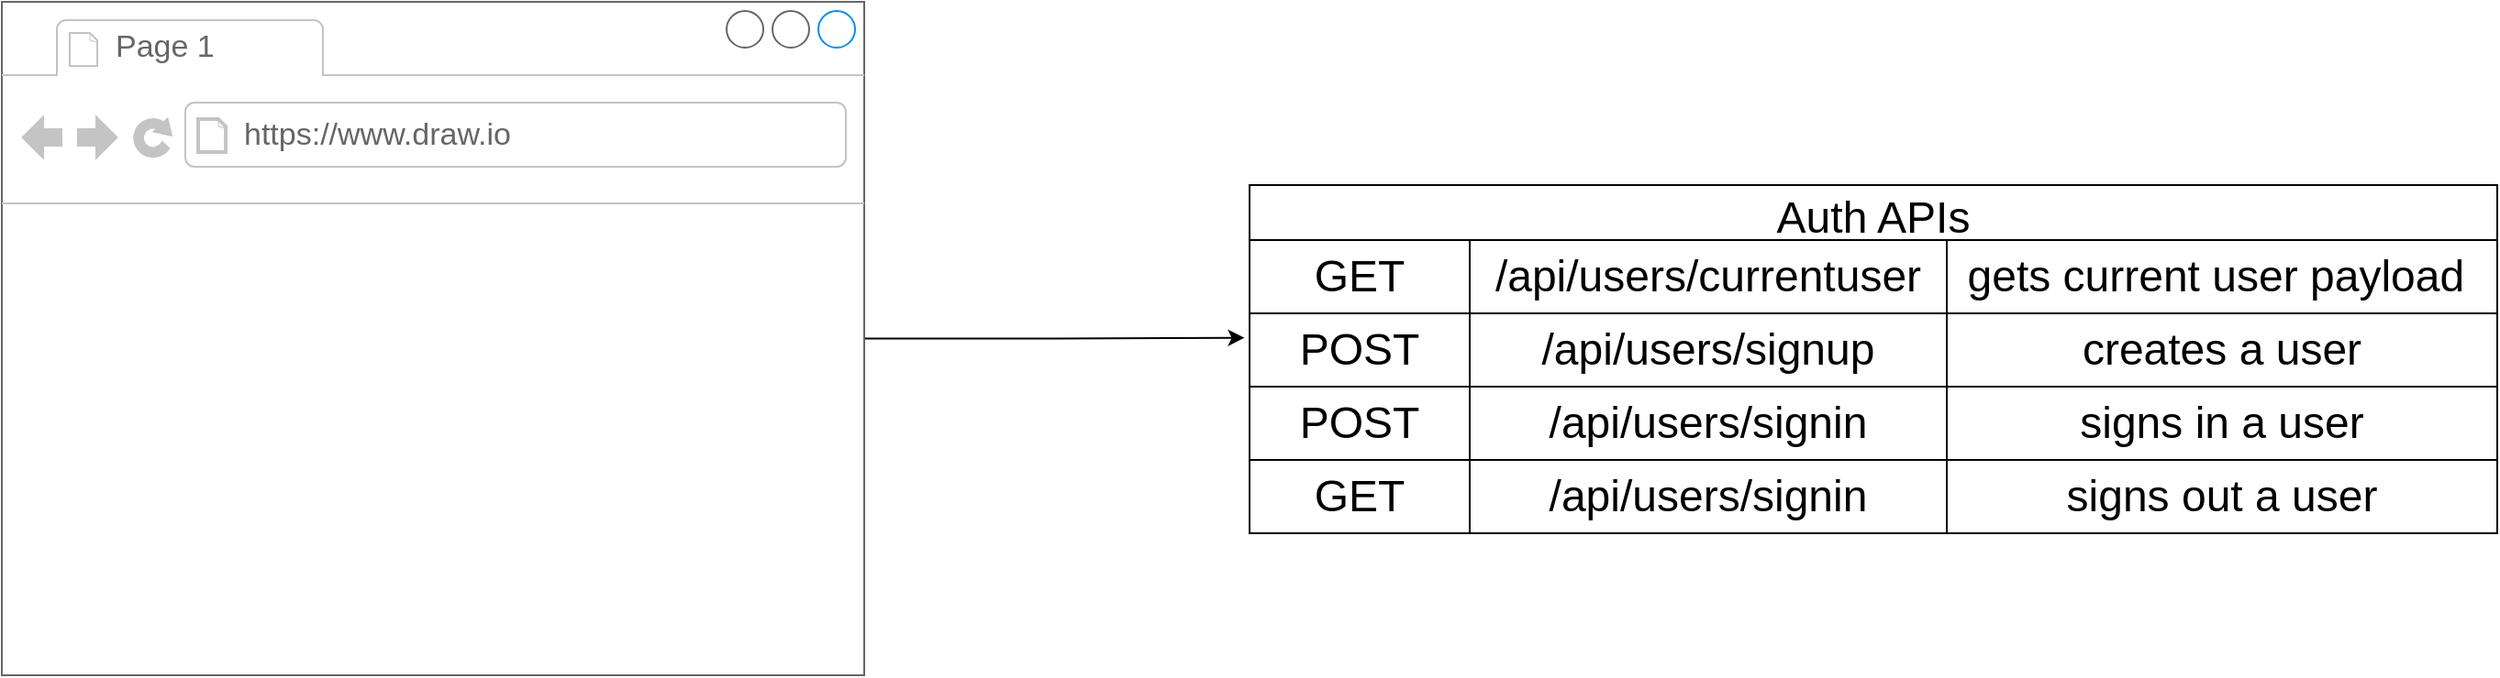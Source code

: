 <mxfile version="15.8.4" type="device" pages="2"><diagram name="Auth" id="o3T68vynnTuyZo9Zhsnz"><mxGraphModel dx="1301" dy="1049" grid="1" gridSize="10" guides="1" tooltips="1" connect="1" arrows="1" fold="1" page="1" pageScale="1" pageWidth="1100" pageHeight="850" background="none" math="0" shadow="0"><root><mxCell id="3TrLmsmrKbkpPw48oKZ--0"/><mxCell id="3TrLmsmrKbkpPw48oKZ--1" parent="3TrLmsmrKbkpPw48oKZ--0"/><mxCell id="3TrLmsmrKbkpPw48oKZ--2" style="edgeStyle=orthogonalEdgeStyle;rounded=0;orthogonalLoop=1;jettySize=auto;html=1;entryX=-0.004;entryY=0.334;entryDx=0;entryDy=0;entryPerimeter=0;fontSize=24;" edge="1" parent="3TrLmsmrKbkpPw48oKZ--1" source="3TrLmsmrKbkpPw48oKZ--3" target="3TrLmsmrKbkpPw48oKZ--11"><mxGeometry relative="1" as="geometry"/></mxCell><mxCell id="3TrLmsmrKbkpPw48oKZ--3" value="" style="strokeWidth=1;shadow=0;dashed=0;align=center;html=1;shape=mxgraph.mockup.containers.browserWindow;rSize=0;strokeColor=#666666;strokeColor2=#008cff;strokeColor3=#c4c4c4;mainText=,;recursiveResize=0;" vertex="1" parent="3TrLmsmrKbkpPw48oKZ--1"><mxGeometry x="570" y="250" width="470" height="367.5" as="geometry"/></mxCell><mxCell id="3TrLmsmrKbkpPw48oKZ--4" value="Page 1" style="strokeWidth=1;shadow=0;dashed=0;align=center;html=1;shape=mxgraph.mockup.containers.anchor;fontSize=17;fontColor=#666666;align=left;" vertex="1" parent="3TrLmsmrKbkpPw48oKZ--3"><mxGeometry x="60" y="12" width="110" height="26" as="geometry"/></mxCell><mxCell id="3TrLmsmrKbkpPw48oKZ--5" value="https://www.draw.io" style="strokeWidth=1;shadow=0;dashed=0;align=center;html=1;shape=mxgraph.mockup.containers.anchor;rSize=0;fontSize=17;fontColor=#666666;align=left;" vertex="1" parent="3TrLmsmrKbkpPw48oKZ--3"><mxGeometry x="130" y="60" width="250" height="26" as="geometry"/></mxCell><mxCell id="3TrLmsmrKbkpPw48oKZ--6" value="Auth APIs" style="shape=table;startSize=30;container=1;collapsible=0;childLayout=tableLayout;fontSize=24;" vertex="1" parent="3TrLmsmrKbkpPw48oKZ--1"><mxGeometry x="1250" y="350" width="680" height="190.0" as="geometry"/></mxCell><mxCell id="3TrLmsmrKbkpPw48oKZ--7" value="" style="shape=partialRectangle;collapsible=0;dropTarget=0;pointerEvents=0;fillColor=none;top=0;left=0;bottom=0;right=0;points=[[0,0.5],[1,0.5]];portConstraint=eastwest;fontSize=24;" vertex="1" parent="3TrLmsmrKbkpPw48oKZ--6"><mxGeometry y="30" width="680" height="40" as="geometry"/></mxCell><mxCell id="3TrLmsmrKbkpPw48oKZ--8" value="GET" style="shape=partialRectangle;html=1;whiteSpace=wrap;connectable=0;overflow=hidden;fillColor=none;top=0;left=0;bottom=0;right=0;pointerEvents=1;fontSize=24;" vertex="1" parent="3TrLmsmrKbkpPw48oKZ--7"><mxGeometry width="120" height="40" as="geometry"><mxRectangle width="120" height="40" as="alternateBounds"/></mxGeometry></mxCell><mxCell id="3TrLmsmrKbkpPw48oKZ--9" value="&lt;span style=&quot;background-color: rgb(255 , 255 , 255)&quot;&gt;/api/users/currentuser&lt;/span&gt;" style="shape=partialRectangle;html=1;whiteSpace=wrap;connectable=0;overflow=hidden;fillColor=none;top=0;left=0;bottom=0;right=0;pointerEvents=1;fontSize=24;" vertex="1" parent="3TrLmsmrKbkpPw48oKZ--7"><mxGeometry x="120" width="260" height="40" as="geometry"><mxRectangle width="260" height="40" as="alternateBounds"/></mxGeometry></mxCell><mxCell id="3TrLmsmrKbkpPw48oKZ--10" value="gets current user payload&amp;nbsp;" style="shape=partialRectangle;html=1;whiteSpace=wrap;connectable=0;overflow=hidden;fillColor=none;top=0;left=0;bottom=0;right=0;pointerEvents=1;fontSize=24;" vertex="1" parent="3TrLmsmrKbkpPw48oKZ--7"><mxGeometry x="380" width="300" height="40" as="geometry"><mxRectangle width="300" height="40" as="alternateBounds"/></mxGeometry></mxCell><mxCell id="3TrLmsmrKbkpPw48oKZ--11" value="" style="shape=partialRectangle;collapsible=0;dropTarget=0;pointerEvents=0;fillColor=none;top=0;left=0;bottom=0;right=0;points=[[0,0.5],[1,0.5]];portConstraint=eastwest;fontSize=24;" vertex="1" parent="3TrLmsmrKbkpPw48oKZ--6"><mxGeometry y="70" width="680" height="40" as="geometry"/></mxCell><mxCell id="3TrLmsmrKbkpPw48oKZ--12" value="POST" style="shape=partialRectangle;html=1;whiteSpace=wrap;connectable=0;overflow=hidden;fillColor=none;top=0;left=0;bottom=0;right=0;pointerEvents=1;fontSize=24;" vertex="1" parent="3TrLmsmrKbkpPw48oKZ--11"><mxGeometry width="120" height="40" as="geometry"><mxRectangle width="120" height="40" as="alternateBounds"/></mxGeometry></mxCell><mxCell id="3TrLmsmrKbkpPw48oKZ--13" value="&lt;span style=&quot;background-color: rgb(255 , 255 , 255)&quot;&gt;/api/users/signup&lt;/span&gt;" style="shape=partialRectangle;html=1;whiteSpace=wrap;connectable=0;overflow=hidden;fillColor=none;top=0;left=0;bottom=0;right=0;pointerEvents=1;fontSize=24;" vertex="1" parent="3TrLmsmrKbkpPw48oKZ--11"><mxGeometry x="120" width="260" height="40" as="geometry"><mxRectangle width="260" height="40" as="alternateBounds"/></mxGeometry></mxCell><mxCell id="3TrLmsmrKbkpPw48oKZ--14" value="creates a user" style="shape=partialRectangle;html=1;whiteSpace=wrap;connectable=0;overflow=hidden;fillColor=none;top=0;left=0;bottom=0;right=0;pointerEvents=1;fontSize=24;" vertex="1" parent="3TrLmsmrKbkpPw48oKZ--11"><mxGeometry x="380" width="300" height="40" as="geometry"><mxRectangle width="300" height="40" as="alternateBounds"/></mxGeometry></mxCell><mxCell id="3TrLmsmrKbkpPw48oKZ--15" style="shape=partialRectangle;collapsible=0;dropTarget=0;pointerEvents=0;fillColor=none;top=0;left=0;bottom=0;right=0;points=[[0,0.5],[1,0.5]];portConstraint=eastwest;fontSize=24;" vertex="1" parent="3TrLmsmrKbkpPw48oKZ--6"><mxGeometry y="110" width="680" height="40" as="geometry"/></mxCell><mxCell id="3TrLmsmrKbkpPw48oKZ--16" value="POST" style="shape=partialRectangle;html=1;whiteSpace=wrap;connectable=0;overflow=hidden;fillColor=none;top=0;left=0;bottom=0;right=0;pointerEvents=1;fontSize=24;" vertex="1" parent="3TrLmsmrKbkpPw48oKZ--15"><mxGeometry width="120" height="40" as="geometry"><mxRectangle width="120" height="40" as="alternateBounds"/></mxGeometry></mxCell><mxCell id="3TrLmsmrKbkpPw48oKZ--17" value="&lt;span style=&quot;background-color: rgb(255 , 255 , 255)&quot;&gt;/api/users/signin&lt;/span&gt;" style="shape=partialRectangle;html=1;whiteSpace=wrap;connectable=0;overflow=hidden;fillColor=none;top=0;left=0;bottom=0;right=0;pointerEvents=1;fontSize=24;" vertex="1" parent="3TrLmsmrKbkpPw48oKZ--15"><mxGeometry x="120" width="260" height="40" as="geometry"><mxRectangle width="260" height="40" as="alternateBounds"/></mxGeometry></mxCell><mxCell id="3TrLmsmrKbkpPw48oKZ--18" value="&lt;span&gt;signs in a user&lt;/span&gt;" style="shape=partialRectangle;html=1;whiteSpace=wrap;connectable=0;overflow=hidden;fillColor=none;top=0;left=0;bottom=0;right=0;pointerEvents=1;fontSize=24;" vertex="1" parent="3TrLmsmrKbkpPw48oKZ--15"><mxGeometry x="380" width="300" height="40" as="geometry"><mxRectangle width="300" height="40" as="alternateBounds"/></mxGeometry></mxCell><mxCell id="3TrLmsmrKbkpPw48oKZ--19" value="" style="shape=partialRectangle;collapsible=0;dropTarget=0;pointerEvents=0;fillColor=none;top=0;left=0;bottom=0;right=0;points=[[0,0.5],[1,0.5]];portConstraint=eastwest;fontSize=24;" vertex="1" parent="3TrLmsmrKbkpPw48oKZ--6"><mxGeometry y="150" width="680" height="40" as="geometry"/></mxCell><mxCell id="3TrLmsmrKbkpPw48oKZ--20" value="GET" style="shape=partialRectangle;html=1;whiteSpace=wrap;connectable=0;overflow=hidden;fillColor=none;top=0;left=0;bottom=0;right=0;pointerEvents=1;fontSize=24;" vertex="1" parent="3TrLmsmrKbkpPw48oKZ--19"><mxGeometry width="120" height="40" as="geometry"><mxRectangle width="120" height="40" as="alternateBounds"/></mxGeometry></mxCell><mxCell id="3TrLmsmrKbkpPw48oKZ--21" value="&lt;span style=&quot;background-color: rgb(255 , 255 , 255)&quot;&gt;/api/users/signin&lt;/span&gt;" style="shape=partialRectangle;html=1;whiteSpace=wrap;connectable=0;overflow=hidden;fillColor=none;top=0;left=0;bottom=0;right=0;pointerEvents=1;fontSize=24;" vertex="1" parent="3TrLmsmrKbkpPw48oKZ--19"><mxGeometry x="120" width="260" height="40" as="geometry"><mxRectangle width="260" height="40" as="alternateBounds"/></mxGeometry></mxCell><mxCell id="3TrLmsmrKbkpPw48oKZ--22" value="signs out a user" style="shape=partialRectangle;html=1;whiteSpace=wrap;connectable=0;overflow=hidden;fillColor=none;top=0;left=0;bottom=0;right=0;pointerEvents=1;fontSize=24;" vertex="1" parent="3TrLmsmrKbkpPw48oKZ--19"><mxGeometry x="380" width="300" height="40" as="geometry"><mxRectangle width="300" height="40" as="alternateBounds"/></mxGeometry></mxCell></root></mxGraphModel></diagram><diagram name="Ads" id="9f46799a-70d6-7492-0946-bef42562c5a5"><mxGraphModel dx="1301" dy="1049" grid="1" gridSize="10" guides="1" tooltips="1" connect="1" arrows="1" fold="1" page="1" pageScale="1" pageWidth="1100" pageHeight="850" background="none" math="0" shadow="0"><root><mxCell id="0"/><mxCell id="1" parent="0"/><mxCell id="1KnuL39PHMPQDlweRwNk-40" style="edgeStyle=orthogonalEdgeStyle;rounded=0;orthogonalLoop=1;jettySize=auto;html=1;entryX=0.003;entryY=1.084;entryDx=0;entryDy=0;entryPerimeter=0;fontSize=24;" edge="1" parent="1" source="1KnuL39PHMPQDlweRwNk-1" target="1KnuL39PHMPQDlweRwNk-41"><mxGeometry relative="1" as="geometry"/></mxCell><mxCell id="1KnuL39PHMPQDlweRwNk-1" value="" style="strokeWidth=1;shadow=0;dashed=0;align=center;html=1;shape=mxgraph.mockup.containers.browserWindow;rSize=0;strokeColor=#666666;strokeColor2=#008cff;strokeColor3=#c4c4c4;mainText=,;recursiveResize=0;" vertex="1" parent="1"><mxGeometry x="570" y="250" width="470" height="367.5" as="geometry"/></mxCell><mxCell id="1KnuL39PHMPQDlweRwNk-2" value="Page 1" style="strokeWidth=1;shadow=0;dashed=0;align=center;html=1;shape=mxgraph.mockup.containers.anchor;fontSize=17;fontColor=#666666;align=left;" vertex="1" parent="1KnuL39PHMPQDlweRwNk-1"><mxGeometry x="60" y="12" width="110" height="26" as="geometry"/></mxCell><mxCell id="1KnuL39PHMPQDlweRwNk-3" value="https://www.draw.io" style="strokeWidth=1;shadow=0;dashed=0;align=center;html=1;shape=mxgraph.mockup.containers.anchor;rSize=0;fontSize=17;fontColor=#666666;align=left;" vertex="1" parent="1KnuL39PHMPQDlweRwNk-1"><mxGeometry x="130" y="60" width="250" height="26" as="geometry"/></mxCell><mxCell id="1KnuL39PHMPQDlweRwNk-19" value="Ads APIs" style="shape=table;startSize=30;container=1;collapsible=0;childLayout=tableLayout;fontSize=24;" vertex="1" parent="1"><mxGeometry x="1250" y="280" width="680" height="265" as="geometry"/></mxCell><mxCell id="1KnuL39PHMPQDlweRwNk-20" value="" style="shape=partialRectangle;collapsible=0;dropTarget=0;pointerEvents=0;fillColor=none;top=0;left=0;bottom=0;right=0;points=[[0,0.5],[1,0.5]];portConstraint=eastwest;fontSize=24;" vertex="1" parent="1KnuL39PHMPQDlweRwNk-19"><mxGeometry y="30" width="680" height="40" as="geometry"/></mxCell><mxCell id="1KnuL39PHMPQDlweRwNk-35" value="GET" style="shape=partialRectangle;html=1;whiteSpace=wrap;connectable=0;overflow=hidden;fillColor=none;top=0;left=0;bottom=0;right=0;pointerEvents=1;fontSize=24;" vertex="1" parent="1KnuL39PHMPQDlweRwNk-20"><mxGeometry width="120" height="40" as="geometry"><mxRectangle width="120" height="40" as="alternateBounds"/></mxGeometry></mxCell><mxCell id="1KnuL39PHMPQDlweRwNk-21" value="&lt;span style=&quot;background-color: rgb(255 , 255 , 255)&quot;&gt;/api/ads&lt;/span&gt;" style="shape=partialRectangle;html=1;whiteSpace=wrap;connectable=0;overflow=hidden;fillColor=none;top=0;left=0;bottom=0;right=0;pointerEvents=1;fontSize=24;" vertex="1" parent="1KnuL39PHMPQDlweRwNk-20"><mxGeometry x="120" width="260" height="40" as="geometry"><mxRectangle width="260" height="40" as="alternateBounds"/></mxGeometry></mxCell><mxCell id="1KnuL39PHMPQDlweRwNk-22" value="gets all ads" style="shape=partialRectangle;html=1;whiteSpace=wrap;connectable=0;overflow=hidden;fillColor=none;top=0;left=0;bottom=0;right=0;pointerEvents=1;fontSize=24;" vertex="1" parent="1KnuL39PHMPQDlweRwNk-20"><mxGeometry x="380" width="300" height="40" as="geometry"><mxRectangle width="300" height="40" as="alternateBounds"/></mxGeometry></mxCell><mxCell id="1KnuL39PHMPQDlweRwNk-23" value="" style="shape=partialRectangle;collapsible=0;dropTarget=0;pointerEvents=0;fillColor=none;top=0;left=0;bottom=0;right=0;points=[[0,0.5],[1,0.5]];portConstraint=eastwest;fontSize=24;" vertex="1" parent="1KnuL39PHMPQDlweRwNk-19"><mxGeometry y="70" width="680" height="40" as="geometry"/></mxCell><mxCell id="1KnuL39PHMPQDlweRwNk-36" value="GET" style="shape=partialRectangle;html=1;whiteSpace=wrap;connectable=0;overflow=hidden;fillColor=none;top=0;left=0;bottom=0;right=0;pointerEvents=1;fontSize=24;" vertex="1" parent="1KnuL39PHMPQDlweRwNk-23"><mxGeometry width="120" height="40" as="geometry"><mxRectangle width="120" height="40" as="alternateBounds"/></mxGeometry></mxCell><mxCell id="1KnuL39PHMPQDlweRwNk-24" value="&lt;span style=&quot;background-color: rgb(255 , 255 , 255)&quot;&gt;/api/ads/:id&lt;/span&gt;" style="shape=partialRectangle;html=1;whiteSpace=wrap;connectable=0;overflow=hidden;fillColor=none;top=0;left=0;bottom=0;right=0;pointerEvents=1;fontSize=24;" vertex="1" parent="1KnuL39PHMPQDlweRwNk-23"><mxGeometry x="120" width="260" height="40" as="geometry"><mxRectangle width="260" height="40" as="alternateBounds"/></mxGeometry></mxCell><mxCell id="1KnuL39PHMPQDlweRwNk-25" value="get specific ads" style="shape=partialRectangle;html=1;whiteSpace=wrap;connectable=0;overflow=hidden;fillColor=none;top=0;left=0;bottom=0;right=0;pointerEvents=1;fontSize=24;" vertex="1" parent="1KnuL39PHMPQDlweRwNk-23"><mxGeometry x="380" width="300" height="40" as="geometry"><mxRectangle width="300" height="40" as="alternateBounds"/></mxGeometry></mxCell><mxCell id="1KnuL39PHMPQDlweRwNk-41" style="shape=partialRectangle;collapsible=0;dropTarget=0;pointerEvents=0;fillColor=none;top=0;left=0;bottom=0;right=0;points=[[0,0.5],[1,0.5]];portConstraint=eastwest;fontSize=24;" vertex="1" parent="1KnuL39PHMPQDlweRwNk-19"><mxGeometry y="110" width="680" height="40" as="geometry"/></mxCell><mxCell id="1KnuL39PHMPQDlweRwNk-42" value="GET" style="shape=partialRectangle;html=1;whiteSpace=wrap;connectable=0;overflow=hidden;fillColor=none;top=0;left=0;bottom=0;right=0;pointerEvents=1;fontSize=24;" vertex="1" parent="1KnuL39PHMPQDlweRwNk-41"><mxGeometry width="120" height="40" as="geometry"><mxRectangle width="120" height="40" as="alternateBounds"/></mxGeometry></mxCell><mxCell id="1KnuL39PHMPQDlweRwNk-43" value="&lt;span style=&quot;background-color: rgb(255 , 255 , 255)&quot;&gt;/api/ads/user/:userID&lt;/span&gt;" style="shape=partialRectangle;html=1;whiteSpace=wrap;connectable=0;overflow=hidden;fillColor=none;top=0;left=0;bottom=0;right=0;pointerEvents=1;fontSize=24;" vertex="1" parent="1KnuL39PHMPQDlweRwNk-41"><mxGeometry x="120" width="260" height="40" as="geometry"><mxRectangle width="260" height="40" as="alternateBounds"/></mxGeometry></mxCell><mxCell id="1KnuL39PHMPQDlweRwNk-44" value="&lt;span&gt;get all users ads&lt;/span&gt;" style="shape=partialRectangle;html=1;whiteSpace=wrap;connectable=0;overflow=hidden;fillColor=none;top=0;left=0;bottom=0;right=0;pointerEvents=1;fontSize=24;" vertex="1" parent="1KnuL39PHMPQDlweRwNk-41"><mxGeometry x="380" width="300" height="40" as="geometry"><mxRectangle width="300" height="40" as="alternateBounds"/></mxGeometry></mxCell><mxCell id="1KnuL39PHMPQDlweRwNk-26" value="" style="shape=partialRectangle;collapsible=0;dropTarget=0;pointerEvents=0;fillColor=none;top=0;left=0;bottom=0;right=0;points=[[0,0.5],[1,0.5]];portConstraint=eastwest;fontSize=24;" vertex="1" parent="1KnuL39PHMPQDlweRwNk-19"><mxGeometry y="150" width="680" height="40" as="geometry"/></mxCell><mxCell id="1KnuL39PHMPQDlweRwNk-37" value="POST" style="shape=partialRectangle;html=1;whiteSpace=wrap;connectable=0;overflow=hidden;fillColor=none;top=0;left=0;bottom=0;right=0;pointerEvents=1;fontSize=24;" vertex="1" parent="1KnuL39PHMPQDlweRwNk-26"><mxGeometry width="120" height="40" as="geometry"><mxRectangle width="120" height="40" as="alternateBounds"/></mxGeometry></mxCell><mxCell id="1KnuL39PHMPQDlweRwNk-27" value="&lt;span style=&quot;background-color: rgb(255 , 255 , 255)&quot;&gt;/api/ads&lt;/span&gt;" style="shape=partialRectangle;html=1;whiteSpace=wrap;connectable=0;overflow=hidden;fillColor=none;top=0;left=0;bottom=0;right=0;pointerEvents=1;fontSize=24;" vertex="1" parent="1KnuL39PHMPQDlweRwNk-26"><mxGeometry x="120" width="260" height="40" as="geometry"><mxRectangle width="260" height="40" as="alternateBounds"/></mxGeometry></mxCell><mxCell id="1KnuL39PHMPQDlweRwNk-28" value="create new add" style="shape=partialRectangle;html=1;whiteSpace=wrap;connectable=0;overflow=hidden;fillColor=none;top=0;left=0;bottom=0;right=0;pointerEvents=1;fontSize=24;" vertex="1" parent="1KnuL39PHMPQDlweRwNk-26"><mxGeometry x="380" width="300" height="40" as="geometry"><mxRectangle width="300" height="40" as="alternateBounds"/></mxGeometry></mxCell><mxCell id="1KnuL39PHMPQDlweRwNk-29" value="" style="shape=partialRectangle;collapsible=0;dropTarget=0;pointerEvents=0;fillColor=none;top=0;left=0;bottom=0;right=0;points=[[0,0.5],[1,0.5]];portConstraint=eastwest;fontSize=24;" vertex="1" parent="1KnuL39PHMPQDlweRwNk-19"><mxGeometry y="190" width="680" height="35" as="geometry"/></mxCell><mxCell id="1KnuL39PHMPQDlweRwNk-38" value="PUT" style="shape=partialRectangle;html=1;whiteSpace=wrap;connectable=0;overflow=hidden;fillColor=none;top=0;left=0;bottom=0;right=0;pointerEvents=1;fontSize=24;" vertex="1" parent="1KnuL39PHMPQDlweRwNk-29"><mxGeometry width="120" height="35" as="geometry"><mxRectangle width="120" height="35" as="alternateBounds"/></mxGeometry></mxCell><mxCell id="1KnuL39PHMPQDlweRwNk-30" value="/api/ads/:id" style="shape=partialRectangle;html=1;whiteSpace=wrap;connectable=0;overflow=hidden;fillColor=none;top=0;left=0;bottom=0;right=0;pointerEvents=1;fontSize=24;" vertex="1" parent="1KnuL39PHMPQDlweRwNk-29"><mxGeometry x="120" width="260" height="35" as="geometry"><mxRectangle width="260" height="35" as="alternateBounds"/></mxGeometry></mxCell><mxCell id="1KnuL39PHMPQDlweRwNk-31" value="updates ad" style="shape=partialRectangle;html=1;whiteSpace=wrap;connectable=0;overflow=hidden;fillColor=none;top=0;left=0;bottom=0;right=0;pointerEvents=1;fontSize=24;" vertex="1" parent="1KnuL39PHMPQDlweRwNk-29"><mxGeometry x="380" width="300" height="35" as="geometry"><mxRectangle width="300" height="35" as="alternateBounds"/></mxGeometry></mxCell><mxCell id="1KnuL39PHMPQDlweRwNk-32" value="" style="shape=partialRectangle;collapsible=0;dropTarget=0;pointerEvents=0;fillColor=none;top=0;left=0;bottom=0;right=0;points=[[0,0.5],[1,0.5]];portConstraint=eastwest;fontSize=24;" vertex="1" parent="1KnuL39PHMPQDlweRwNk-19"><mxGeometry y="225" width="680" height="40" as="geometry"/></mxCell><mxCell id="1KnuL39PHMPQDlweRwNk-39" value="DELETE" style="shape=partialRectangle;html=1;whiteSpace=wrap;connectable=0;overflow=hidden;fillColor=none;top=0;left=0;bottom=0;right=0;pointerEvents=1;fontSize=24;" vertex="1" parent="1KnuL39PHMPQDlweRwNk-32"><mxGeometry width="120" height="40" as="geometry"><mxRectangle width="120" height="40" as="alternateBounds"/></mxGeometry></mxCell><mxCell id="1KnuL39PHMPQDlweRwNk-33" value="&lt;span&gt;/api/ads/:id&lt;/span&gt;" style="shape=partialRectangle;html=1;whiteSpace=wrap;connectable=0;overflow=hidden;fillColor=none;top=0;left=0;bottom=0;right=0;pointerEvents=1;fontSize=24;" vertex="1" parent="1KnuL39PHMPQDlweRwNk-32"><mxGeometry x="120" width="260" height="40" as="geometry"><mxRectangle width="260" height="40" as="alternateBounds"/></mxGeometry></mxCell><mxCell id="1KnuL39PHMPQDlweRwNk-34" value="deletes ad" style="shape=partialRectangle;html=1;whiteSpace=wrap;connectable=0;overflow=hidden;fillColor=none;top=0;left=0;bottom=0;right=0;pointerEvents=1;fontSize=24;" vertex="1" parent="1KnuL39PHMPQDlweRwNk-32"><mxGeometry x="380" width="300" height="40" as="geometry"><mxRectangle width="300" height="40" as="alternateBounds"/></mxGeometry></mxCell></root></mxGraphModel></diagram></mxfile>